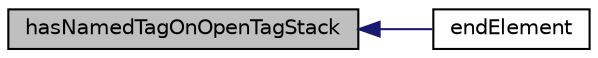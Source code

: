 digraph "hasNamedTagOnOpenTagStack"
{
  edge [fontname="Helvetica",fontsize="10",labelfontname="Helvetica",labelfontsize="10"];
  node [fontname="Helvetica",fontsize="10",shape=record];
  rankdir="LR";
  Node1 [label="hasNamedTagOnOpenTagStack",height=0.2,width=0.4,color="black", fillcolor="grey75", style="filled" fontcolor="black"];
  Node1 -> Node2 [dir="back",color="midnightblue",fontsize="10",style="solid",fontname="Helvetica"];
  Node2 [label="endElement",height=0.2,width=0.4,color="black", fillcolor="white", style="filled",URL="$class_simple_php_page_builder.html#a244bb4b318beb77a7e2eb1c79d0f62e1"];
}
